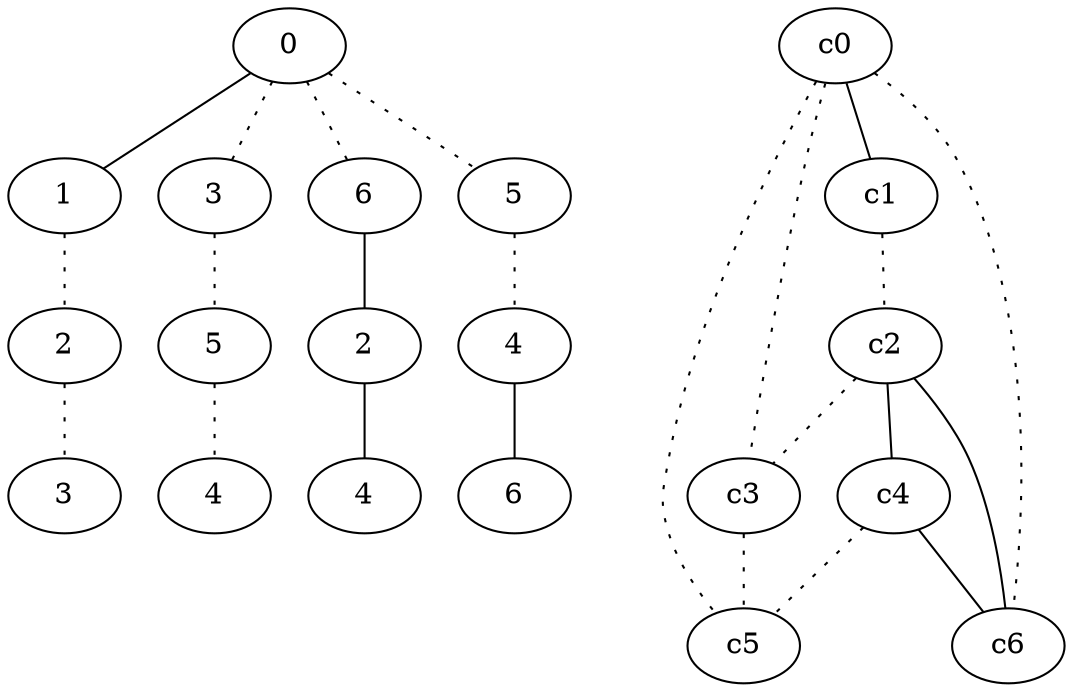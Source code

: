graph {
a0[label=0];
a1[label=1];
a2[label=2];
a3[label=3];
a4[label=3];
a5[label=5];
a6[label=4];
a7[label=6];
a8[label=2];
a9[label=4];
a10[label=5];
a11[label=4];
a12[label=6];
a0 -- a1;
a0 -- a4 [style=dotted];
a0 -- a7 [style=dotted];
a0 -- a10 [style=dotted];
a1 -- a2 [style=dotted];
a2 -- a3 [style=dotted];
a4 -- a5 [style=dotted];
a5 -- a6 [style=dotted];
a7 -- a8;
a8 -- a9;
a10 -- a11 [style=dotted];
a11 -- a12;
c0 -- c1;
c0 -- c3 [style=dotted];
c0 -- c5 [style=dotted];
c0 -- c6 [style=dotted];
c1 -- c2 [style=dotted];
c2 -- c3 [style=dotted];
c2 -- c4;
c2 -- c6;
c3 -- c5 [style=dotted];
c4 -- c5 [style=dotted];
c4 -- c6;
}
